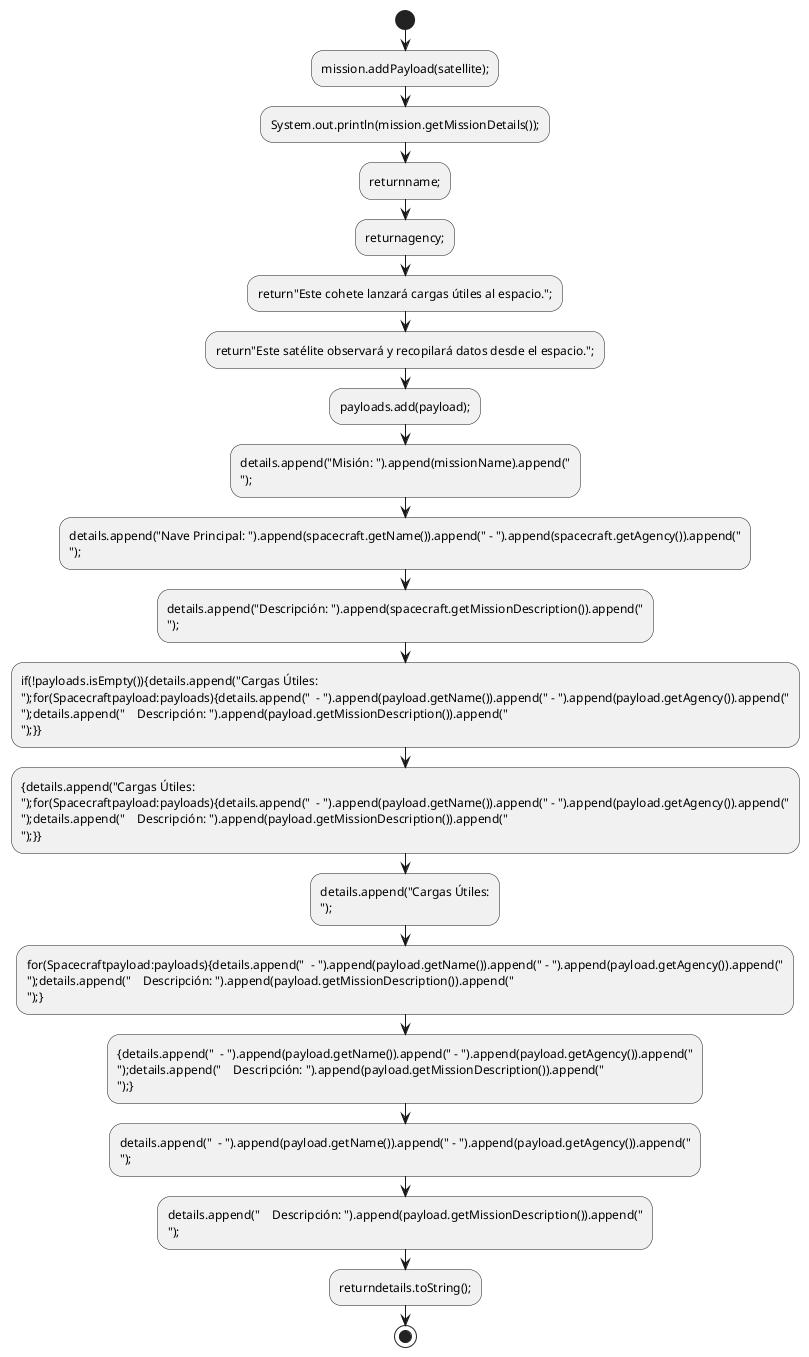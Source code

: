 @startuml
start
:mission.addPayload(satellite);;
:System.out.println(mission.getMissionDetails());;
:returnname;;
:returnagency;;
:return"Este cohete lanzará cargas útiles al espacio.";;
:return"Este satélite observará y recopilará datos desde el espacio.";;
:payloads.add(payload);;
:details.append("Misión: ").append(missionName).append("\n");;
:details.append("Nave Principal: ").append(spacecraft.getName()).append(" - ").append(spacecraft.getAgency()).append("\n");;
:details.append("Descripción: ").append(spacecraft.getMissionDescription()).append("\n");;
:if(!payloads.isEmpty()){details.append("Cargas Útiles:\n");for(Spacecraftpayload:payloads){details.append("  - ").append(payload.getName()).append(" - ").append(payload.getAgency()).append("\n");details.append("    Descripción: ").append(payload.getMissionDescription()).append("\n");}};
:{details.append("Cargas Útiles:\n");for(Spacecraftpayload:payloads){details.append("  - ").append(payload.getName()).append(" - ").append(payload.getAgency()).append("\n");details.append("    Descripción: ").append(payload.getMissionDescription()).append("\n");}};
:details.append("Cargas Útiles:\n");;
:for(Spacecraftpayload:payloads){details.append("  - ").append(payload.getName()).append(" - ").append(payload.getAgency()).append("\n");details.append("    Descripción: ").append(payload.getMissionDescription()).append("\n");};
:{details.append("  - ").append(payload.getName()).append(" - ").append(payload.getAgency()).append("\n");details.append("    Descripción: ").append(payload.getMissionDescription()).append("\n");};
:details.append("  - ").append(payload.getName()).append(" - ").append(payload.getAgency()).append("\n");;
:details.append("    Descripción: ").append(payload.getMissionDescription()).append("\n");;
:returndetails.toString();;
stop
@enduml
